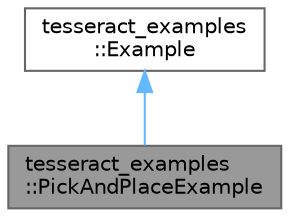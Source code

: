 digraph "tesseract_examples::PickAndPlaceExample"
{
 // LATEX_PDF_SIZE
  bgcolor="transparent";
  edge [fontname=Helvetica,fontsize=10,labelfontname=Helvetica,labelfontsize=10];
  node [fontname=Helvetica,fontsize=10,shape=box,height=0.2,width=0.4];
  Node1 [label="tesseract_examples\l::PickAndPlaceExample",height=0.2,width=0.4,color="gray40", fillcolor="grey60", style="filled", fontcolor="black",tooltip="An example of a robot picking up a box and placing it on a shelf leveraging tesseract and trajopt to ..."];
  Node2 -> Node1 [dir="back",color="steelblue1",style="solid"];
  Node2 [label="tesseract_examples\l::Example",height=0.2,width=0.4,color="gray40", fillcolor="white", style="filled",URL="$d3/d3b/classtesseract__examples_1_1Example.html",tooltip="The Example base class."];
}
